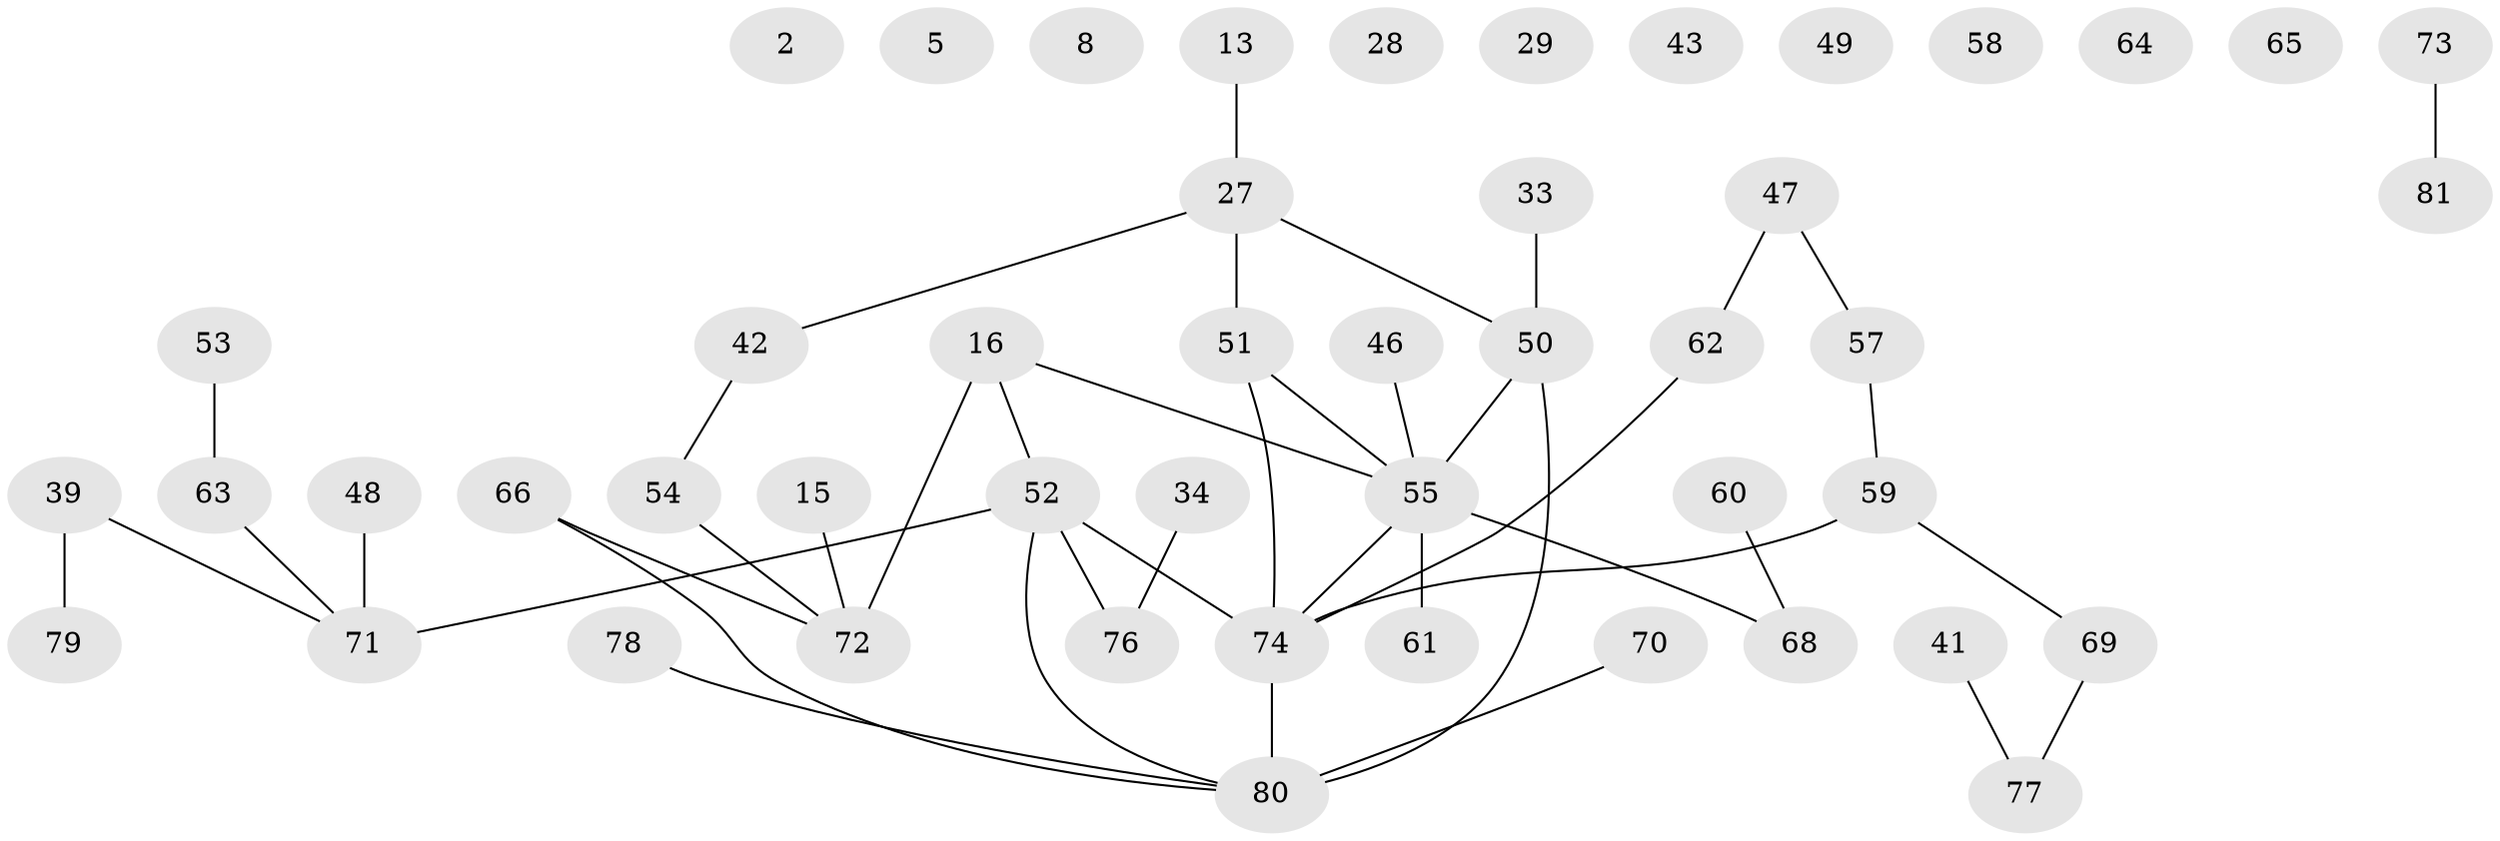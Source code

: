 // original degree distribution, {2: 0.2222222222222222, 0: 0.12345679012345678, 4: 0.07407407407407407, 5: 0.037037037037037035, 3: 0.25925925925925924, 1: 0.2716049382716049, 6: 0.012345679012345678}
// Generated by graph-tools (version 1.1) at 2025/43/03/04/25 21:43:23]
// undirected, 48 vertices, 44 edges
graph export_dot {
graph [start="1"]
  node [color=gray90,style=filled];
  2;
  5;
  8;
  13;
  15;
  16 [super="+6"];
  27 [super="+18"];
  28;
  29;
  33;
  34;
  39;
  41;
  42;
  43;
  46;
  47 [super="+30"];
  48;
  49;
  50 [super="+36+44+31"];
  51;
  52 [super="+4+10+32"];
  53;
  54;
  55 [super="+35+26"];
  57;
  58;
  59 [super="+45"];
  60;
  61;
  62 [super="+38"];
  63 [super="+17"];
  64;
  65;
  66;
  68;
  69 [super="+20"];
  70;
  71 [super="+56"];
  72;
  73;
  74 [super="+23+25"];
  76;
  77;
  78;
  79;
  80 [super="+24+37+75"];
  81;
  13 -- 27;
  15 -- 72;
  16 -- 72 [weight=2];
  16 -- 52;
  16 -- 55;
  27 -- 51 [weight=2];
  27 -- 42;
  27 -- 50;
  33 -- 50;
  34 -- 76;
  39 -- 79;
  39 -- 71;
  41 -- 77;
  42 -- 54;
  46 -- 55;
  47 -- 57;
  47 -- 62;
  48 -- 71;
  50 -- 55 [weight=2];
  50 -- 80 [weight=2];
  51 -- 74;
  51 -- 55;
  52 -- 76;
  52 -- 74;
  52 -- 71 [weight=2];
  52 -- 80;
  53 -- 63;
  54 -- 72;
  55 -- 61;
  55 -- 68;
  55 -- 74;
  57 -- 59;
  59 -- 69;
  59 -- 74 [weight=2];
  60 -- 68;
  62 -- 74;
  63 -- 71;
  66 -- 72;
  66 -- 80;
  69 -- 77;
  70 -- 80;
  73 -- 81;
  74 -- 80;
  78 -- 80;
}
